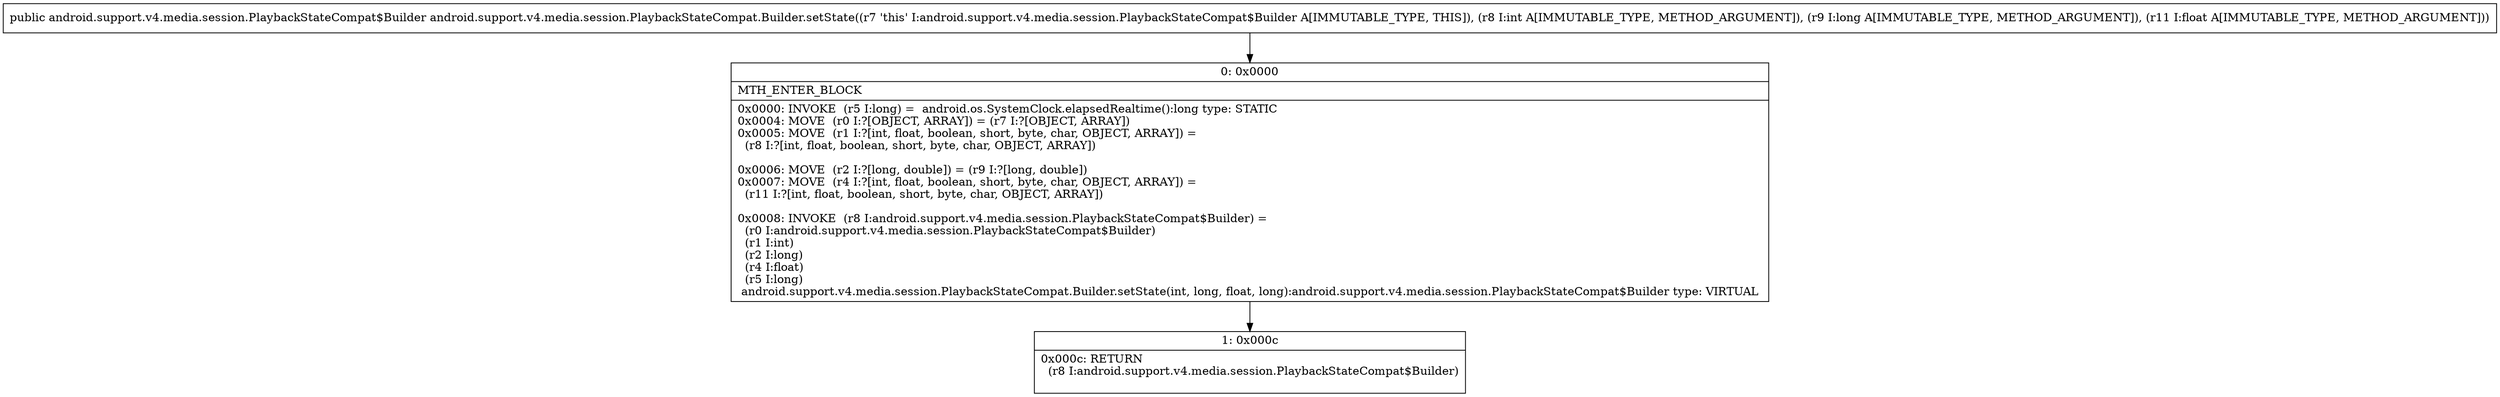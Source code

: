 digraph "CFG forandroid.support.v4.media.session.PlaybackStateCompat.Builder.setState(IJF)Landroid\/support\/v4\/media\/session\/PlaybackStateCompat$Builder;" {
Node_0 [shape=record,label="{0\:\ 0x0000|MTH_ENTER_BLOCK\l|0x0000: INVOKE  (r5 I:long) =  android.os.SystemClock.elapsedRealtime():long type: STATIC \l0x0004: MOVE  (r0 I:?[OBJECT, ARRAY]) = (r7 I:?[OBJECT, ARRAY]) \l0x0005: MOVE  (r1 I:?[int, float, boolean, short, byte, char, OBJECT, ARRAY]) = \l  (r8 I:?[int, float, boolean, short, byte, char, OBJECT, ARRAY])\l \l0x0006: MOVE  (r2 I:?[long, double]) = (r9 I:?[long, double]) \l0x0007: MOVE  (r4 I:?[int, float, boolean, short, byte, char, OBJECT, ARRAY]) = \l  (r11 I:?[int, float, boolean, short, byte, char, OBJECT, ARRAY])\l \l0x0008: INVOKE  (r8 I:android.support.v4.media.session.PlaybackStateCompat$Builder) = \l  (r0 I:android.support.v4.media.session.PlaybackStateCompat$Builder)\l  (r1 I:int)\l  (r2 I:long)\l  (r4 I:float)\l  (r5 I:long)\l android.support.v4.media.session.PlaybackStateCompat.Builder.setState(int, long, float, long):android.support.v4.media.session.PlaybackStateCompat$Builder type: VIRTUAL \l}"];
Node_1 [shape=record,label="{1\:\ 0x000c|0x000c: RETURN  \l  (r8 I:android.support.v4.media.session.PlaybackStateCompat$Builder)\l \l}"];
MethodNode[shape=record,label="{public android.support.v4.media.session.PlaybackStateCompat$Builder android.support.v4.media.session.PlaybackStateCompat.Builder.setState((r7 'this' I:android.support.v4.media.session.PlaybackStateCompat$Builder A[IMMUTABLE_TYPE, THIS]), (r8 I:int A[IMMUTABLE_TYPE, METHOD_ARGUMENT]), (r9 I:long A[IMMUTABLE_TYPE, METHOD_ARGUMENT]), (r11 I:float A[IMMUTABLE_TYPE, METHOD_ARGUMENT])) }"];
MethodNode -> Node_0;
Node_0 -> Node_1;
}

